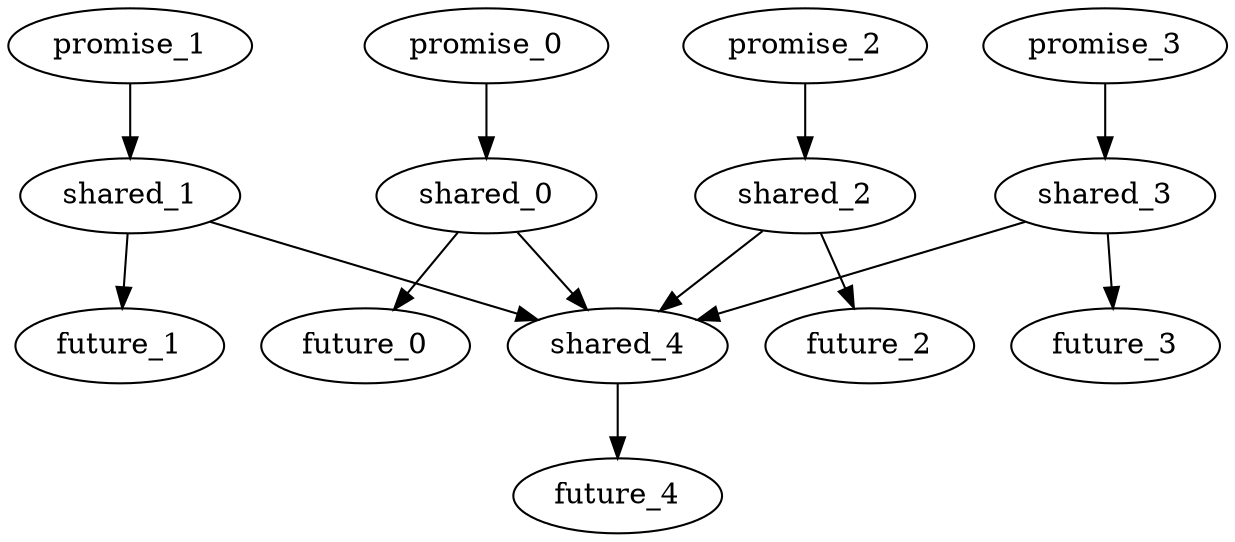 digraph one_to_one{
    promise_0 -> shared_0;
    promise_1 -> shared_1;
    promise_2 -> shared_2;
    promise_3 -> shared_3;

    shared_0 -> shared_4;
    shared_1 -> shared_4;
    shared_2 -> shared_4;
    shared_3 -> shared_4;

    shared_0 -> future_0;
    shared_1 -> future_1;
    shared_2 -> future_2;
    shared_3 -> future_3;
    shared_4 -> future_4;
}

